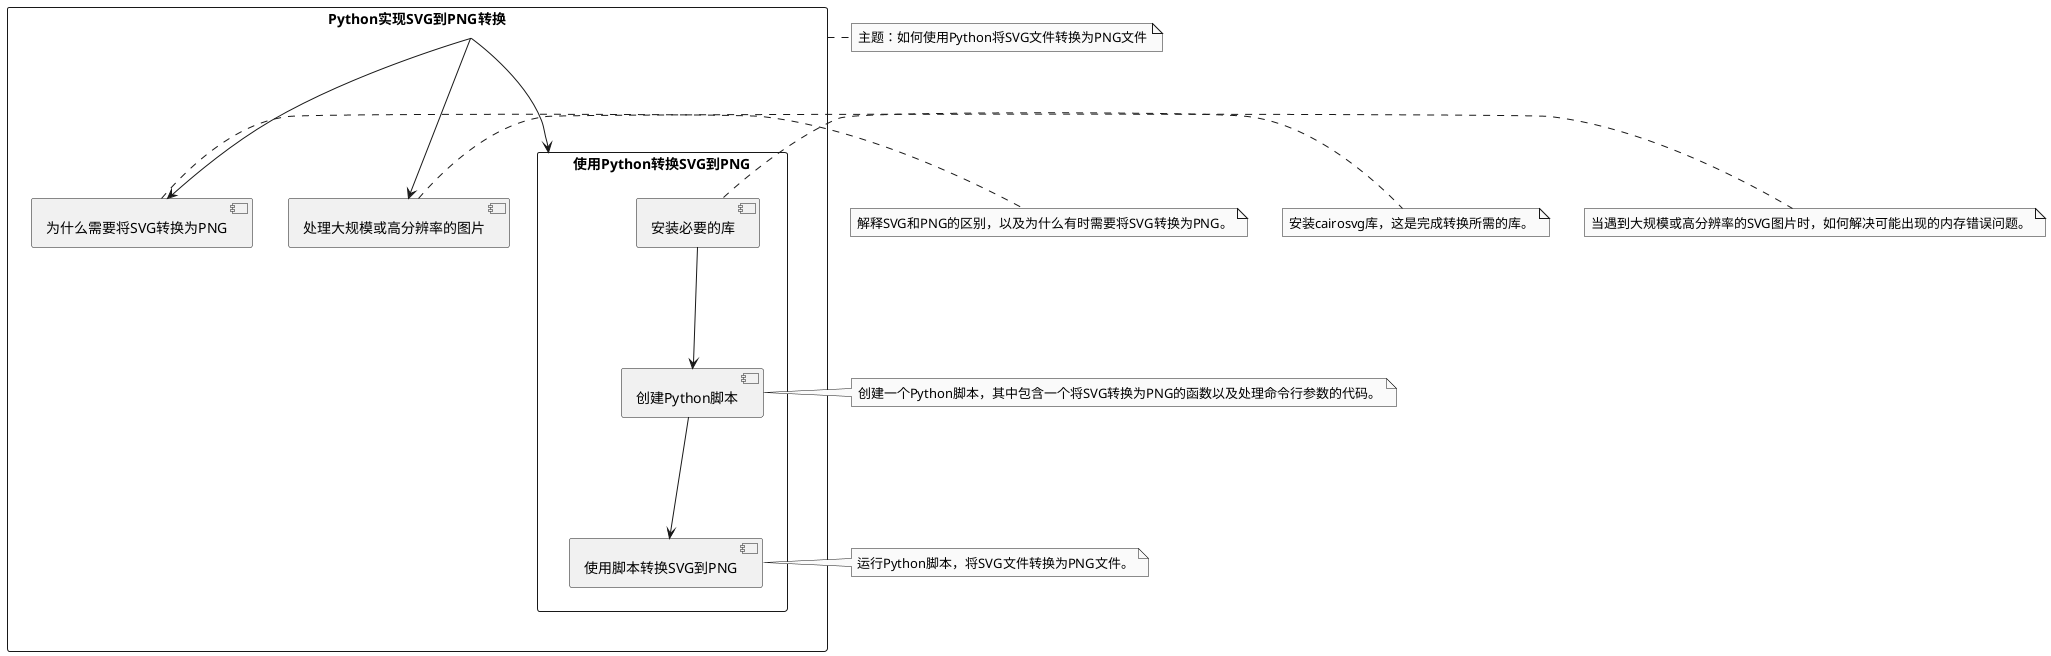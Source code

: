 @startuml
skinparam monochrome true
skinparam packageStyle rectangle
skinparam shadowing false

package "Python实现SVG到PNG转换" {
    [Python实现SVG到PNG转换] --down-> [为什么需要将SVG转换为PNG]
    [Python实现SVG到PNG转换] --down-> [使用Python转换SVG到PNG]
    [Python实现SVG到PNG转换] --down-> [处理大规模或高分辨率的图片]
}

package "使用Python转换SVG到PNG" {
    [安装必要的库] --down-> [创建Python脚本]
    [创建Python脚本] --down-> [使用脚本转换SVG到PNG]
}

note right of [Python实现SVG到PNG转换]
    主题：如何使用Python将SVG文件转换为PNG文件
end note

note right of [为什么需要将SVG转换为PNG]
    解释SVG和PNG的区别，以及为什么有时需要将SVG转换为PNG。
end note

note right of [安装必要的库]
    安装cairosvg库，这是完成转换所需的库。
end note

note right of [创建Python脚本]
    创建一个Python脚本，其中包含一个将SVG转换为PNG的函数以及处理命令行参数的代码。
end note

note right of [使用脚本转换SVG到PNG]
    运行Python脚本，将SVG文件转换为PNG文件。
end note

note right of [处理大规模或高分辨率的图片]
    当遇到大规模或高分辨率的SVG图片时，如何解决可能出现的内存错误问题。
end note

@enduml
